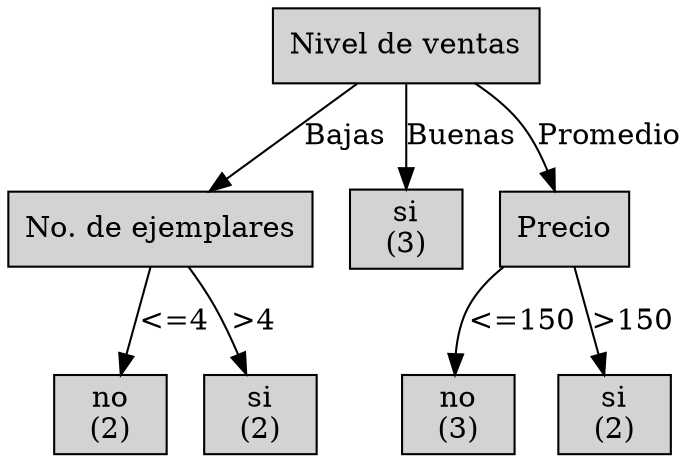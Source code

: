 digraph ID3_Tree {
"0" [shape=box, style=filled, label="Nivel de ventas
", weight=1]
"1" [shape=box, style=filled, label="No. de ejemplares
", weight=2]
0 -> 1 [ label = "Bajas"];
"2" [shape=box, style=filled, label="no
(2)
", weight=3]
1 -> 2 [ label = "<=4"];
"3" [shape=box, style=filled, label="si
(2)
", weight=3]
1 -> 3 [ label = ">4"];
"4" [shape=box, style=filled, label="si
(3)
", weight=2]
0 -> 4 [ label = "Buenas"];
"5" [shape=box, style=filled, label="Precio
", weight=2]
0 -> 5 [ label = "Promedio"];
"6" [shape=box, style=filled, label="no
(3)
", weight=3]
5 -> 6 [ label = "<=150"];
"7" [shape=box, style=filled, label="si
(2)
", weight=3]
5 -> 7 [ label = ">150"];
{rank=same; 0;};
{rank=same; 1;4;5;};
{rank=same; 2;3;6;7;};
}
